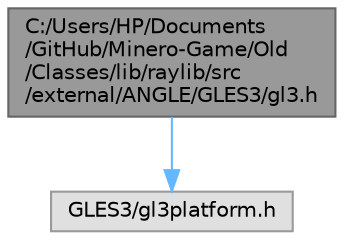 digraph "C:/Users/HP/Documents/GitHub/Minero-Game/Old/Classes/lib/raylib/src/external/ANGLE/GLES3/gl3.h"
{
 // LATEX_PDF_SIZE
  bgcolor="transparent";
  edge [fontname=Helvetica,fontsize=10,labelfontname=Helvetica,labelfontsize=10];
  node [fontname=Helvetica,fontsize=10,shape=box,height=0.2,width=0.4];
  Node1 [id="Node000001",label="C:/Users/HP/Documents\l/GitHub/Minero-Game/Old\l/Classes/lib/raylib/src\l/external/ANGLE/GLES3/gl3.h",height=0.2,width=0.4,color="gray40", fillcolor="grey60", style="filled", fontcolor="black",tooltip=" "];
  Node1 -> Node2 [id="edge3_Node000001_Node000002",color="steelblue1",style="solid",tooltip=" "];
  Node2 [id="Node000002",label="GLES3/gl3platform.h",height=0.2,width=0.4,color="grey60", fillcolor="#E0E0E0", style="filled",tooltip=" "];
}
